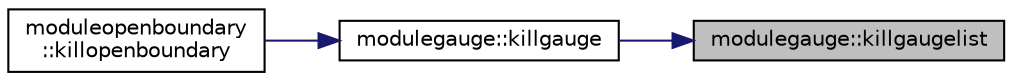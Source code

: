digraph "modulegauge::killgaugelist"
{
 // LATEX_PDF_SIZE
  edge [fontname="Helvetica",fontsize="10",labelfontname="Helvetica",labelfontsize="10"];
  node [fontname="Helvetica",fontsize="10",shape=record];
  rankdir="RL";
  Node1 [label="modulegauge::killgaugelist",height=0.2,width=0.4,color="black", fillcolor="grey75", style="filled", fontcolor="black",tooltip=" "];
  Node1 -> Node2 [dir="back",color="midnightblue",fontsize="10",style="solid"];
  Node2 [label="modulegauge::killgauge",height=0.2,width=0.4,color="black", fillcolor="white", style="filled",URL="$namespacemodulegauge.html#a545694594f895a232c1f0b4fc8256bb9",tooltip=" "];
  Node2 -> Node3 [dir="back",color="midnightblue",fontsize="10",style="solid"];
  Node3 [label="moduleopenboundary\l::killopenboundary",height=0.2,width=0.4,color="black", fillcolor="white", style="filled",URL="$namespacemoduleopenboundary.html#aeb84e486854c5a1124aae3804680b09b",tooltip=" "];
}
